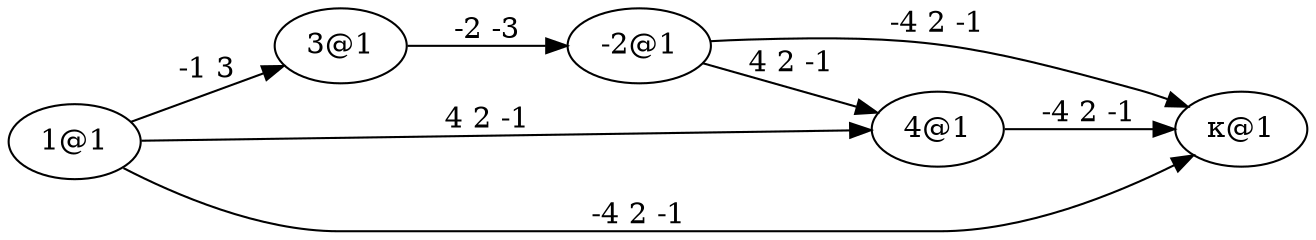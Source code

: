 digraph ImplicationGraph {

  rankdir=LR;
  margin=0;

  n1 [label="1@1"];
  n2 [label="3@1"];
  n3 [label="-2@1"];
  n4 [label="4@1"];
  n5 [label="κ@1"];

  n1 -> n2 [label="-1 3"];
  n2 -> n3 [label="-2 -3"];
  n1 -> n4 [label="4 2 -1"];
  n3 -> n4 [label="4 2 -1"];

  n3 -> n5 [label="-4 2 -1"];
  n1 -> n5 [label="-4 2 -1"];
  n4 -> n5 [label="-4 2 -1"];

}